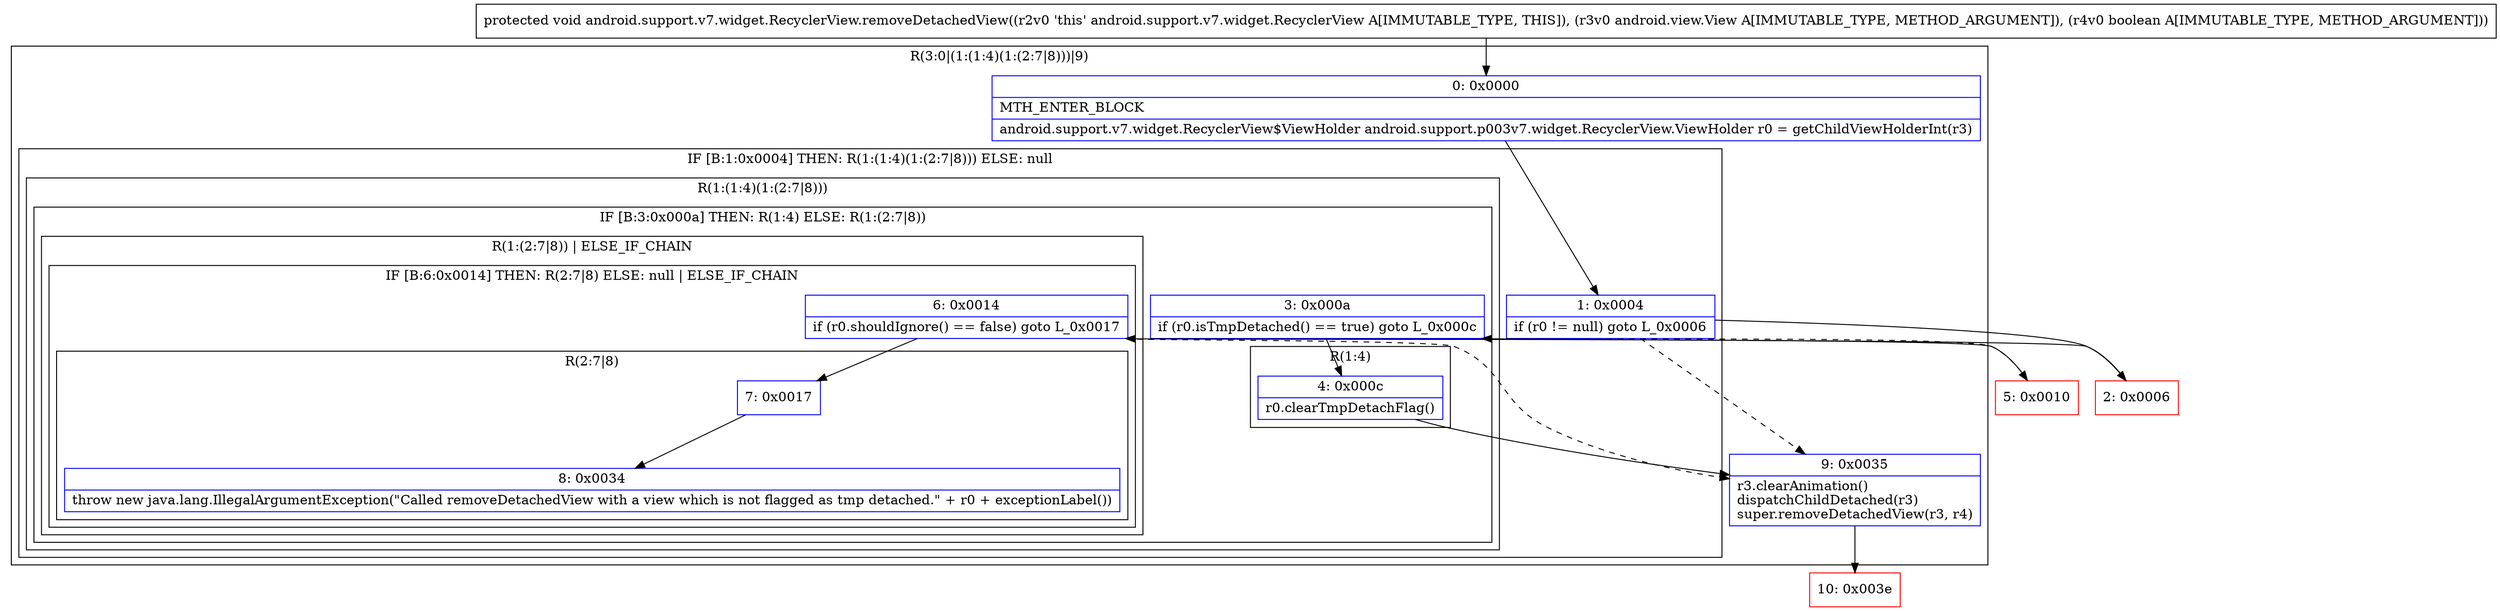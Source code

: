 digraph "CFG forandroid.support.v7.widget.RecyclerView.removeDetachedView(Landroid\/view\/View;Z)V" {
subgraph cluster_Region_933822921 {
label = "R(3:0|(1:(1:4)(1:(2:7|8)))|9)";
node [shape=record,color=blue];
Node_0 [shape=record,label="{0\:\ 0x0000|MTH_ENTER_BLOCK\l|android.support.v7.widget.RecyclerView$ViewHolder android.support.p003v7.widget.RecyclerView.ViewHolder r0 = getChildViewHolderInt(r3)\l}"];
subgraph cluster_IfRegion_1508762675 {
label = "IF [B:1:0x0004] THEN: R(1:(1:4)(1:(2:7|8))) ELSE: null";
node [shape=record,color=blue];
Node_1 [shape=record,label="{1\:\ 0x0004|if (r0 != null) goto L_0x0006\l}"];
subgraph cluster_Region_1302480151 {
label = "R(1:(1:4)(1:(2:7|8)))";
node [shape=record,color=blue];
subgraph cluster_IfRegion_1295174132 {
label = "IF [B:3:0x000a] THEN: R(1:4) ELSE: R(1:(2:7|8))";
node [shape=record,color=blue];
Node_3 [shape=record,label="{3\:\ 0x000a|if (r0.isTmpDetached() == true) goto L_0x000c\l}"];
subgraph cluster_Region_2045711562 {
label = "R(1:4)";
node [shape=record,color=blue];
Node_4 [shape=record,label="{4\:\ 0x000c|r0.clearTmpDetachFlag()\l}"];
}
subgraph cluster_Region_438851304 {
label = "R(1:(2:7|8)) | ELSE_IF_CHAIN\l";
node [shape=record,color=blue];
subgraph cluster_IfRegion_112715127 {
label = "IF [B:6:0x0014] THEN: R(2:7|8) ELSE: null | ELSE_IF_CHAIN\l";
node [shape=record,color=blue];
Node_6 [shape=record,label="{6\:\ 0x0014|if (r0.shouldIgnore() == false) goto L_0x0017\l}"];
subgraph cluster_Region_818763246 {
label = "R(2:7|8)";
node [shape=record,color=blue];
Node_7 [shape=record,label="{7\:\ 0x0017}"];
Node_8 [shape=record,label="{8\:\ 0x0034|throw new java.lang.IllegalArgumentException(\"Called removeDetachedView with a view which is not flagged as tmp detached.\" + r0 + exceptionLabel())\l}"];
}
}
}
}
}
}
Node_9 [shape=record,label="{9\:\ 0x0035|r3.clearAnimation()\ldispatchChildDetached(r3)\lsuper.removeDetachedView(r3, r4)\l}"];
}
Node_2 [shape=record,color=red,label="{2\:\ 0x0006}"];
Node_5 [shape=record,color=red,label="{5\:\ 0x0010}"];
Node_10 [shape=record,color=red,label="{10\:\ 0x003e}"];
MethodNode[shape=record,label="{protected void android.support.v7.widget.RecyclerView.removeDetachedView((r2v0 'this' android.support.v7.widget.RecyclerView A[IMMUTABLE_TYPE, THIS]), (r3v0 android.view.View A[IMMUTABLE_TYPE, METHOD_ARGUMENT]), (r4v0 boolean A[IMMUTABLE_TYPE, METHOD_ARGUMENT])) }"];
MethodNode -> Node_0;
Node_0 -> Node_1;
Node_1 -> Node_2;
Node_1 -> Node_9[style=dashed];
Node_3 -> Node_4;
Node_3 -> Node_5[style=dashed];
Node_4 -> Node_9;
Node_6 -> Node_7;
Node_6 -> Node_9[style=dashed];
Node_7 -> Node_8;
Node_9 -> Node_10;
Node_2 -> Node_3;
Node_5 -> Node_6;
}

